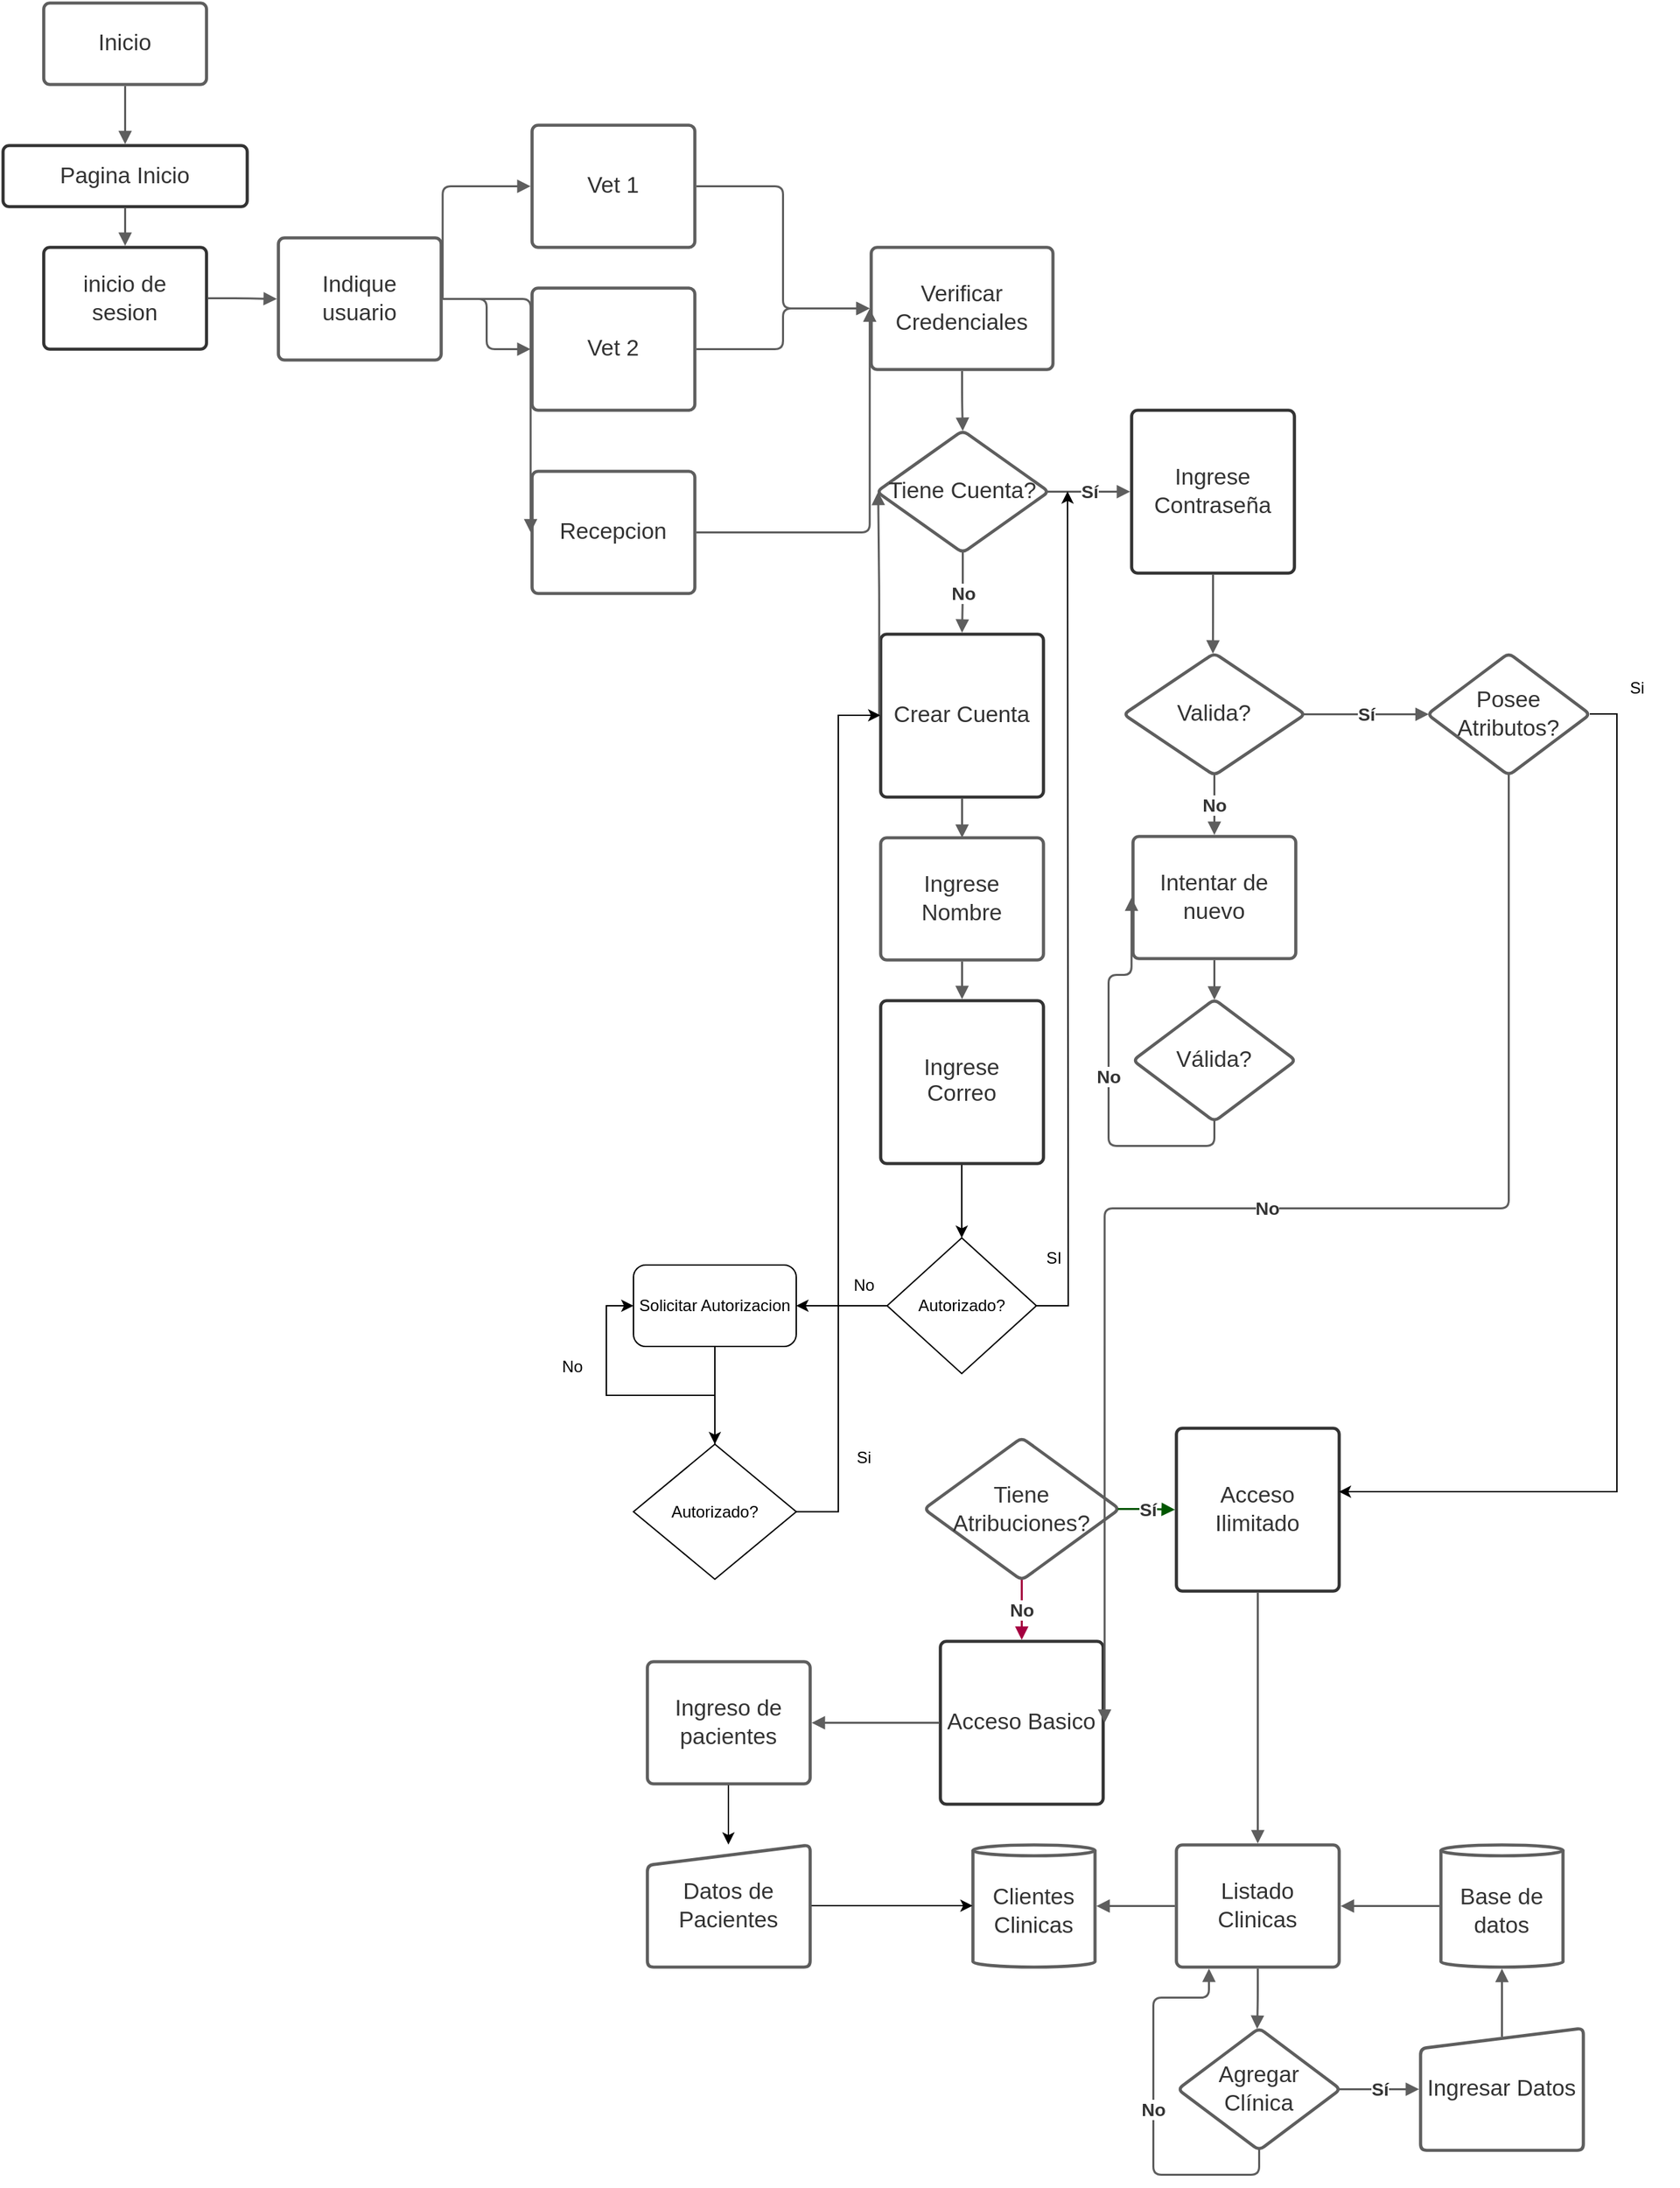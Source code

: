 <mxfile version="21.5.2" type="github">
  <diagram id="C5RBs43oDa-KdzZeNtuy" name="Page-1">
    <mxGraphModel dx="954" dy="2205" grid="1" gridSize="10" guides="1" tooltips="1" connect="1" arrows="1" fold="1" page="1" pageScale="1" pageWidth="1169" pageHeight="1654" background="none" math="0" shadow="0">
      <root>
        <mxCell id="WIyWlLk6GJQsqaUBKTNV-0" />
        <mxCell id="WIyWlLk6GJQsqaUBKTNV-1" parent="WIyWlLk6GJQsqaUBKTNV-0" />
        <mxCell id="py4-glFeh2ibCfwgSi2s-0" value="Inicio" style="html=1;overflow=block;blockSpacing=1;whiteSpace=wrap;fontSize=16.7;fontColor=#333333;align=center;spacing=3.8;strokeColor=#5e5e5e;strokeOpacity=100;rounded=1;absoluteArcSize=1;arcSize=9;strokeWidth=2.3;lucidId=6lV_jRiNdOOd;" vertex="1" parent="WIyWlLk6GJQsqaUBKTNV-1">
          <mxGeometry x="495" y="-60" width="120" height="60" as="geometry" />
        </mxCell>
        <mxCell id="py4-glFeh2ibCfwgSi2s-1" value="" style="html=1;jettySize=18;whiteSpace=wrap;fontSize=13;strokeColor=#5E5E5E;strokeWidth=1.5;rounded=1;arcSize=12;edgeStyle=orthogonalEdgeStyle;startArrow=none;endArrow=block;endFill=1;exitX=0.5;exitY=1.019;exitPerimeter=0;lucidId=qmV_Awvhml8.;" edge="1" parent="WIyWlLk6GJQsqaUBKTNV-1" source="py4-glFeh2ibCfwgSi2s-0">
          <mxGeometry width="100" height="100" relative="1" as="geometry">
            <Array as="points" />
            <mxPoint x="555" y="44" as="targetPoint" />
          </mxGeometry>
        </mxCell>
        <mxCell id="py4-glFeh2ibCfwgSi2s-2" value="Pagina Inicio" style="html=1;overflow=block;blockSpacing=1;whiteSpace=wrap;fontSize=16.7;fontColor=#333333;align=center;spacing=3.8;strokeColor=#333333;strokeOpacity=100;fillOpacity=0;rounded=1;absoluteArcSize=1;arcSize=9;fillColor=#ffffff;strokeWidth=2.3;lucidId=ymV_Ch-mpjN8;" vertex="1" parent="WIyWlLk6GJQsqaUBKTNV-1">
          <mxGeometry x="465" y="45" width="180" height="45" as="geometry" />
        </mxCell>
        <mxCell id="py4-glFeh2ibCfwgSi2s-3" value="" style="html=1;jettySize=18;whiteSpace=wrap;fontSize=13;strokeColor=#5E5E5E;strokeWidth=1.5;rounded=1;arcSize=12;edgeStyle=orthogonalEdgeStyle;startArrow=none;endArrow=block;endFill=1;exitX=0.5;exitY=1.025;exitPerimeter=0;entryX=0.5;entryY=-0.015;entryPerimeter=0;lucidId=BnV_QV_Ecwqq;" edge="1" parent="WIyWlLk6GJQsqaUBKTNV-1" source="py4-glFeh2ibCfwgSi2s-2" target="py4-glFeh2ibCfwgSi2s-4">
          <mxGeometry width="100" height="100" relative="1" as="geometry">
            <Array as="points" />
          </mxGeometry>
        </mxCell>
        <mxCell id="py4-glFeh2ibCfwgSi2s-4" value="inicio de sesion" style="html=1;overflow=block;blockSpacing=1;whiteSpace=wrap;fontSize=16.7;fontColor=#333333;align=center;spacing=3.8;strokeColor=#333333;strokeOpacity=100;fillOpacity=0;rounded=1;absoluteArcSize=1;arcSize=9;fillColor=#ffffff;strokeWidth=2.3;lucidId=GnV_wsVI9CKv;" vertex="1" parent="WIyWlLk6GJQsqaUBKTNV-1">
          <mxGeometry x="495" y="120" width="120" height="75" as="geometry" />
        </mxCell>
        <mxCell id="py4-glFeh2ibCfwgSi2s-5" value="Verificar Credenciales" style="html=1;overflow=block;blockSpacing=1;whiteSpace=wrap;fontSize=16.7;fontColor=#333333;align=center;spacing=9;strokeColor=#5e5e5e;strokeOpacity=100;rounded=1;absoluteArcSize=1;arcSize=9;strokeWidth=2.3;lucidId=1nV_D38gx65L;" vertex="1" parent="WIyWlLk6GJQsqaUBKTNV-1">
          <mxGeometry x="1105" y="120" width="134" height="90" as="geometry" />
        </mxCell>
        <mxCell id="py4-glFeh2ibCfwgSi2s-6" value="Valida?" style="html=1;overflow=block;blockSpacing=1;whiteSpace=wrap;rhombus;fontSize=16.7;fontColor=#333333;align=center;spacing=3.8;strokeColor=#5E5E5E;rounded=1;absoluteArcSize=1;arcSize=9;strokeWidth=2.3;lucidId=PoV_fIXQWpVl;" vertex="1" parent="WIyWlLk6GJQsqaUBKTNV-1">
          <mxGeometry x="1291" y="419" width="134" height="90" as="geometry" />
        </mxCell>
        <mxCell id="py4-glFeh2ibCfwgSi2s-7" value="Intentar de nuevo" style="html=1;overflow=block;blockSpacing=1;whiteSpace=wrap;fontSize=16.7;fontColor=#333333;align=center;spacing=9;strokeColor=#5e5e5e;strokeOpacity=100;rounded=1;absoluteArcSize=1;arcSize=9;strokeWidth=2.3;lucidId=lrV_QBkVOYwX;" vertex="1" parent="WIyWlLk6GJQsqaUBKTNV-1">
          <mxGeometry x="1298" y="554" width="120" height="90" as="geometry" />
        </mxCell>
        <mxCell id="py4-glFeh2ibCfwgSi2s-8" value="" style="html=1;jettySize=18;whiteSpace=wrap;fontSize=13;strokeColor=#5E5E5E;strokeWidth=1.5;rounded=1;arcSize=12;edgeStyle=orthogonalEdgeStyle;startArrow=none;endArrow=block;endFill=1;exitX=0.5;exitY=1.012;exitPerimeter=0;entryX=0.5;entryY=0.004;entryPerimeter=0;lucidId=7rV_qTb1G-G_;" edge="1" parent="WIyWlLk6GJQsqaUBKTNV-1" source="py4-glFeh2ibCfwgSi2s-7" target="py4-glFeh2ibCfwgSi2s-9">
          <mxGeometry width="100" height="100" relative="1" as="geometry">
            <Array as="points" />
          </mxGeometry>
        </mxCell>
        <mxCell id="py4-glFeh2ibCfwgSi2s-9" value="Válida?" style="html=1;overflow=block;blockSpacing=1;whiteSpace=wrap;rhombus;fontSize=16.7;fontColor=#333333;align=center;spacing=3.8;strokeColor=#5E5E5E;rounded=1;absoluteArcSize=1;arcSize=9;strokeWidth=2.3;lucidId=9rV_8nIzQmjW;" vertex="1" parent="WIyWlLk6GJQsqaUBKTNV-1">
          <mxGeometry x="1298" y="674" width="120" height="90" as="geometry" />
        </mxCell>
        <mxCell id="py4-glFeh2ibCfwgSi2s-10" value="" style="html=1;jettySize=18;whiteSpace=wrap;fontSize=13.3;fontColor=#333333;fontStyle=1;align=center;strokeColor=#5E5E5E;strokeWidth=1.5;rounded=1;arcSize=12;edgeStyle=orthogonalEdgeStyle;startArrow=none;endArrow=block;endFill=1;exitX=0.5;exitY=0.996;exitPerimeter=0;entryX=-0.009;entryY=0.5;entryPerimeter=0;lucidId=JsV_CmmmKMjs;" edge="1" parent="WIyWlLk6GJQsqaUBKTNV-1" source="py4-glFeh2ibCfwgSi2s-9" target="py4-glFeh2ibCfwgSi2s-7">
          <mxGeometry width="100" height="100" relative="1" as="geometry">
            <Array as="points" />
          </mxGeometry>
        </mxCell>
        <mxCell id="py4-glFeh2ibCfwgSi2s-11" value="No" style="text;html=1;resizable=0;labelBackgroundColor=default;align=center;verticalAlign=middle;fontStyle=1;fontColor=#333333;fontSize=13.3;" vertex="1" parent="py4-glFeh2ibCfwgSi2s-10">
          <mxGeometry relative="1" as="geometry" />
        </mxCell>
        <mxCell id="py4-glFeh2ibCfwgSi2s-12" value="Indique usuario" style="html=1;overflow=block;blockSpacing=1;whiteSpace=wrap;fontSize=16.7;fontColor=#333333;align=center;spacing=9;strokeColor=#5e5e5e;strokeOpacity=100;rounded=1;absoluteArcSize=1;arcSize=9;strokeWidth=2.3;lucidId=KtV_1nC~NSEl;" vertex="1" parent="WIyWlLk6GJQsqaUBKTNV-1">
          <mxGeometry x="668" y="113" width="120" height="90" as="geometry" />
        </mxCell>
        <mxCell id="py4-glFeh2ibCfwgSi2s-13" value="" style="html=1;jettySize=18;whiteSpace=wrap;fontSize=13;strokeColor=#5E5E5E;strokeWidth=1.5;rounded=1;arcSize=12;edgeStyle=orthogonalEdgeStyle;startArrow=none;endArrow=block;endFill=1;exitX=0.5;exitY=1.012;exitPerimeter=0;entryX=0.5;entryY=0.003;entryPerimeter=0;lucidId=8uV__YB_j76Q;" edge="1" parent="WIyWlLk6GJQsqaUBKTNV-1" source="py4-glFeh2ibCfwgSi2s-5" target="py4-glFeh2ibCfwgSi2s-14">
          <mxGeometry width="100" height="100" relative="1" as="geometry">
            <Array as="points" />
          </mxGeometry>
        </mxCell>
        <mxCell id="py4-glFeh2ibCfwgSi2s-14" value="Tiene Cuenta?" style="html=1;overflow=block;blockSpacing=1;whiteSpace=wrap;rhombus;fontSize=16.7;fontColor=#333333;align=center;spacing=3.8;strokeColor=#5E5E5E;rounded=1;absoluteArcSize=1;arcSize=9;strokeWidth=2.3;lucidId=_uV_788DccaZ;" vertex="1" parent="WIyWlLk6GJQsqaUBKTNV-1">
          <mxGeometry x="1109" y="255" width="127" height="90" as="geometry" />
        </mxCell>
        <mxCell id="py4-glFeh2ibCfwgSi2s-15" value="" style="html=1;jettySize=18;whiteSpace=wrap;fontSize=13.3;fontColor=#333333;fontStyle=1;align=center;strokeColor=#5E5E5E;strokeWidth=1.5;rounded=1;arcSize=12;edgeStyle=orthogonalEdgeStyle;startArrow=none;endArrow=block;endFill=1;exitX=0.991;exitY=0.5;exitPerimeter=0;entryX=-0.009;entryY=0.5;entryPerimeter=0;lucidId=vvV_T~xwJoX3;" edge="1" parent="WIyWlLk6GJQsqaUBKTNV-1" source="py4-glFeh2ibCfwgSi2s-14" target="py4-glFeh2ibCfwgSi2s-17">
          <mxGeometry width="100" height="100" relative="1" as="geometry">
            <Array as="points" />
          </mxGeometry>
        </mxCell>
        <mxCell id="py4-glFeh2ibCfwgSi2s-16" value="Sí" style="text;html=1;resizable=0;labelBackgroundColor=default;align=center;verticalAlign=middle;fontStyle=1;fontColor=#333333;fontSize=13.3;" vertex="1" parent="py4-glFeh2ibCfwgSi2s-15">
          <mxGeometry relative="1" as="geometry" />
        </mxCell>
        <mxCell id="py4-glFeh2ibCfwgSi2s-17" value="Ingrese Contraseña" style="html=1;overflow=block;blockSpacing=1;whiteSpace=wrap;fontSize=16.7;fontColor=#333333;align=center;spacing=3.8;strokeColor=#333333;strokeOpacity=100;fillOpacity=0;rounded=1;absoluteArcSize=1;arcSize=9;fillColor=#ffffff;strokeWidth=2.3;lucidId=xvV_v9miPpJ-;" vertex="1" parent="WIyWlLk6GJQsqaUBKTNV-1">
          <mxGeometry x="1297" y="240" width="120" height="120" as="geometry" />
        </mxCell>
        <mxCell id="py4-glFeh2ibCfwgSi2s-18" value="" style="html=1;jettySize=18;whiteSpace=wrap;fontSize=13;strokeColor=#5E5E5E;strokeWidth=1.5;rounded=1;arcSize=12;edgeStyle=orthogonalEdgeStyle;startArrow=none;endArrow=block;endFill=1;exitX=0.5;exitY=1.009;exitPerimeter=0;entryX=0.492;entryY=0.004;entryPerimeter=0;lucidId=0vV_cZZIrmt7;" edge="1" parent="WIyWlLk6GJQsqaUBKTNV-1" source="py4-glFeh2ibCfwgSi2s-17" target="py4-glFeh2ibCfwgSi2s-6">
          <mxGeometry width="100" height="100" relative="1" as="geometry">
            <Array as="points" />
          </mxGeometry>
        </mxCell>
        <mxCell id="py4-glFeh2ibCfwgSi2s-19" value="" style="html=1;jettySize=18;whiteSpace=wrap;fontSize=13.3;fontColor=#333333;fontStyle=1;align=center;strokeColor=#5E5E5E;strokeWidth=1.5;rounded=1;arcSize=12;edgeStyle=orthogonalEdgeStyle;startArrow=none;endArrow=block;endFill=1;exitX=0.5;exitY=0.997;exitPerimeter=0;entryX=0.5;entryY=-0.009;entryPerimeter=0;lucidId=twV_qoTQJWmN;" edge="1" parent="WIyWlLk6GJQsqaUBKTNV-1" source="py4-glFeh2ibCfwgSi2s-14" target="py4-glFeh2ibCfwgSi2s-21">
          <mxGeometry width="100" height="100" relative="1" as="geometry">
            <Array as="points" />
          </mxGeometry>
        </mxCell>
        <mxCell id="py4-glFeh2ibCfwgSi2s-20" value="No" style="text;html=1;resizable=0;labelBackgroundColor=default;align=center;verticalAlign=middle;fontStyle=1;fontColor=#333333;fontSize=13.3;" vertex="1" parent="py4-glFeh2ibCfwgSi2s-19">
          <mxGeometry relative="1" as="geometry" />
        </mxCell>
        <mxCell id="py4-glFeh2ibCfwgSi2s-21" value="Crear Cuenta" style="html=1;overflow=block;blockSpacing=1;whiteSpace=wrap;fontSize=16.7;fontColor=#333333;align=center;spacing=3.8;strokeColor=#333333;strokeOpacity=100;fillOpacity=0;rounded=1;absoluteArcSize=1;arcSize=9;fillColor=#ffffff;strokeWidth=2.3;lucidId=uwV_kCfQT2Pc;" vertex="1" parent="WIyWlLk6GJQsqaUBKTNV-1">
          <mxGeometry x="1112" y="405" width="120" height="120" as="geometry" />
        </mxCell>
        <mxCell id="py4-glFeh2ibCfwgSi2s-22" value="" style="html=1;jettySize=18;whiteSpace=wrap;fontSize=13;strokeColor=#5E5E5E;strokeWidth=1.5;rounded=1;arcSize=12;edgeStyle=orthogonalEdgeStyle;startArrow=none;endArrow=block;endFill=1;exitX=-0.009;exitY=0.5;exitPerimeter=0;entryX=0.009;entryY=0.5;entryPerimeter=0;lucidId=QwV_5H8QN4ZY;" edge="1" parent="WIyWlLk6GJQsqaUBKTNV-1" source="py4-glFeh2ibCfwgSi2s-21" target="py4-glFeh2ibCfwgSi2s-14">
          <mxGeometry width="100" height="100" relative="1" as="geometry">
            <Array as="points" />
          </mxGeometry>
        </mxCell>
        <mxCell id="py4-glFeh2ibCfwgSi2s-23" value="" style="html=1;jettySize=18;whiteSpace=wrap;fontSize=13;strokeColor=#5E5E5E;strokeWidth=1.5;rounded=1;arcSize=12;edgeStyle=orthogonalEdgeStyle;startArrow=none;endArrow=block;endFill=1;exitX=0.5;exitY=1.009;exitPerimeter=0;lucidId=UxV_K6ynuiH_;" edge="1" parent="WIyWlLk6GJQsqaUBKTNV-1" source="py4-glFeh2ibCfwgSi2s-21">
          <mxGeometry width="100" height="100" relative="1" as="geometry">
            <Array as="points" />
            <mxPoint x="1172" y="555" as="targetPoint" />
          </mxGeometry>
        </mxCell>
        <mxCell id="py4-glFeh2ibCfwgSi2s-24" value="Ingrese Nombre" style="html=1;overflow=block;blockSpacing=1;whiteSpace=wrap;fontSize=16.7;fontColor=#333333;align=center;spacing=9;strokeColor=#5e5e5e;strokeOpacity=100;rounded=1;absoluteArcSize=1;arcSize=9;strokeWidth=2.3;lucidId=6xV__ENYtw5K;" vertex="1" parent="WIyWlLk6GJQsqaUBKTNV-1">
          <mxGeometry x="1112" y="555" width="120" height="90" as="geometry" />
        </mxCell>
        <mxCell id="py4-glFeh2ibCfwgSi2s-25" value="Vet 1" style="html=1;overflow=block;blockSpacing=1;whiteSpace=wrap;fontSize=16.7;fontColor=#333333;align=center;spacing=9;strokeColor=#5e5e5e;strokeOpacity=100;rounded=1;absoluteArcSize=1;arcSize=9;strokeWidth=2.3;lucidId=TE8_JQUJnzji;" vertex="1" parent="WIyWlLk6GJQsqaUBKTNV-1">
          <mxGeometry x="855" y="30" width="120" height="90" as="geometry" />
        </mxCell>
        <mxCell id="py4-glFeh2ibCfwgSi2s-26" value="Vet 2" style="html=1;overflow=block;blockSpacing=1;whiteSpace=wrap;fontSize=16.7;fontColor=#333333;align=center;spacing=9;strokeColor=#5e5e5e;strokeOpacity=100;rounded=1;absoluteArcSize=1;arcSize=9;strokeWidth=2.3;lucidId=6E8_PS.5.Md6;" vertex="1" parent="WIyWlLk6GJQsqaUBKTNV-1">
          <mxGeometry x="855" y="150" width="120" height="90" as="geometry" />
        </mxCell>
        <mxCell id="py4-glFeh2ibCfwgSi2s-27" value="Recepcion" style="html=1;overflow=block;blockSpacing=1;whiteSpace=wrap;fontSize=16.7;fontColor=#333333;align=center;spacing=9;strokeColor=#5e5e5e;strokeOpacity=100;rounded=1;absoluteArcSize=1;arcSize=9;strokeWidth=2.3;lucidId=gF8_w_ER~_n0;" vertex="1" parent="WIyWlLk6GJQsqaUBKTNV-1">
          <mxGeometry x="855" y="285" width="120" height="90" as="geometry" />
        </mxCell>
        <mxCell id="py4-glFeh2ibCfwgSi2s-28" value="" style="html=1;jettySize=18;whiteSpace=wrap;fontSize=13;strokeColor=#5E5E5E;strokeWidth=1.5;rounded=1;arcSize=12;edgeStyle=orthogonalEdgeStyle;startArrow=none;endArrow=block;endFill=1;exitX=1.009;exitY=0.5;exitPerimeter=0;entryX=-0.009;entryY=0.5;entryPerimeter=0;lucidId=tF8_lsSb99WV;" edge="1" parent="WIyWlLk6GJQsqaUBKTNV-1" source="py4-glFeh2ibCfwgSi2s-12" target="py4-glFeh2ibCfwgSi2s-25">
          <mxGeometry width="100" height="100" relative="1" as="geometry">
            <Array as="points">
              <mxPoint x="789" y="75" />
            </Array>
          </mxGeometry>
        </mxCell>
        <mxCell id="py4-glFeh2ibCfwgSi2s-29" value="" style="html=1;jettySize=18;whiteSpace=wrap;fontSize=13;strokeColor=#5E5E5E;strokeWidth=1.5;rounded=1;arcSize=12;edgeStyle=orthogonalEdgeStyle;startArrow=none;endArrow=block;endFill=1;exitX=1.009;exitY=0.5;exitPerimeter=0;entryX=-0.009;entryY=0.5;entryPerimeter=0;lucidId=QG8_v2pN72Wz;" edge="1" parent="WIyWlLk6GJQsqaUBKTNV-1" source="py4-glFeh2ibCfwgSi2s-12" target="py4-glFeh2ibCfwgSi2s-26">
          <mxGeometry width="100" height="100" relative="1" as="geometry">
            <Array as="points" />
          </mxGeometry>
        </mxCell>
        <mxCell id="py4-glFeh2ibCfwgSi2s-30" value="" style="html=1;jettySize=18;whiteSpace=wrap;fontSize=13;strokeColor=#5E5E5E;strokeWidth=1.5;rounded=1;arcSize=12;edgeStyle=orthogonalEdgeStyle;startArrow=none;endArrow=block;endFill=1;exitX=1.009;exitY=0.5;exitPerimeter=0;entryX=-0.009;entryY=0.5;entryPerimeter=0;lucidId=YG8_4RrZCzS5;" edge="1" parent="WIyWlLk6GJQsqaUBKTNV-1" source="py4-glFeh2ibCfwgSi2s-12" target="py4-glFeh2ibCfwgSi2s-27">
          <mxGeometry width="100" height="100" relative="1" as="geometry">
            <Array as="points" />
          </mxGeometry>
        </mxCell>
        <mxCell id="py4-glFeh2ibCfwgSi2s-31" value="" style="html=1;jettySize=18;whiteSpace=wrap;fontSize=13;strokeColor=#5E5E5E;strokeWidth=1.5;rounded=1;arcSize=12;edgeStyle=orthogonalEdgeStyle;startArrow=none;endArrow=block;endFill=1;exitX=1.009;exitY=0.5;exitPerimeter=0;entryX=-0.008;entryY=0.5;entryPerimeter=0;lucidId=~G8_ecM6V7Dc;" edge="1" parent="WIyWlLk6GJQsqaUBKTNV-1" source="py4-glFeh2ibCfwgSi2s-25" target="py4-glFeh2ibCfwgSi2s-5">
          <mxGeometry width="100" height="100" relative="1" as="geometry">
            <Array as="points" />
          </mxGeometry>
        </mxCell>
        <mxCell id="py4-glFeh2ibCfwgSi2s-32" value="" style="html=1;jettySize=18;whiteSpace=wrap;fontSize=13;strokeColor=#5E5E5E;strokeWidth=1.5;rounded=1;arcSize=12;edgeStyle=orthogonalEdgeStyle;startArrow=none;endArrow=block;endFill=1;exitX=1.009;exitY=0.5;exitPerimeter=0;entryX=-0.008;entryY=0.5;entryPerimeter=0;lucidId=hH8_pbGEubtg;" edge="1" parent="WIyWlLk6GJQsqaUBKTNV-1" source="py4-glFeh2ibCfwgSi2s-26" target="py4-glFeh2ibCfwgSi2s-5">
          <mxGeometry width="100" height="100" relative="1" as="geometry">
            <Array as="points" />
          </mxGeometry>
        </mxCell>
        <mxCell id="py4-glFeh2ibCfwgSi2s-33" value="" style="html=1;jettySize=18;whiteSpace=wrap;fontSize=13;strokeColor=#5E5E5E;strokeWidth=1.5;rounded=1;arcSize=12;edgeStyle=orthogonalEdgeStyle;startArrow=none;endArrow=block;endFill=1;exitX=1.009;exitY=0.5;exitPerimeter=0;entryX=-0.008;entryY=0.5;entryPerimeter=0;lucidId=oH8_gKGjg.4c;" edge="1" parent="WIyWlLk6GJQsqaUBKTNV-1" source="py4-glFeh2ibCfwgSi2s-27" target="py4-glFeh2ibCfwgSi2s-5">
          <mxGeometry width="100" height="100" relative="1" as="geometry">
            <Array as="points" />
          </mxGeometry>
        </mxCell>
        <mxCell id="py4-glFeh2ibCfwgSi2s-34" value="" style="html=1;jettySize=18;whiteSpace=wrap;fontSize=13;strokeColor=#5E5E5E;strokeWidth=1.5;rounded=1;arcSize=12;edgeStyle=orthogonalEdgeStyle;startArrow=none;endArrow=block;endFill=1;exitX=1.009;exitY=0.5;exitPerimeter=0;entryX=-0.009;entryY=0.5;entryPerimeter=0;lucidId=TH8_._hqP2bO;" edge="1" parent="WIyWlLk6GJQsqaUBKTNV-1" source="py4-glFeh2ibCfwgSi2s-4" target="py4-glFeh2ibCfwgSi2s-12">
          <mxGeometry width="100" height="100" relative="1" as="geometry">
            <Array as="points" />
          </mxGeometry>
        </mxCell>
        <mxCell id="py4-glFeh2ibCfwgSi2s-35" value="" style="html=1;jettySize=18;whiteSpace=wrap;fontSize=13;strokeColor=#5E5E5E;strokeWidth=1.5;rounded=1;arcSize=12;edgeStyle=orthogonalEdgeStyle;startArrow=none;endArrow=block;endFill=1;exitX=0.5;exitY=1.012;exitPerimeter=0;entryX=0.5;entryY=-0.009;entryPerimeter=0;lucidId=Wag~Y~_s3K29;" edge="1" parent="WIyWlLk6GJQsqaUBKTNV-1" source="py4-glFeh2ibCfwgSi2s-24" target="py4-glFeh2ibCfwgSi2s-36">
          <mxGeometry width="100" height="100" relative="1" as="geometry">
            <Array as="points" />
          </mxGeometry>
        </mxCell>
        <mxCell id="py4-glFeh2ibCfwgSi2s-76" style="edgeStyle=orthogonalEdgeStyle;rounded=0;orthogonalLoop=1;jettySize=auto;html=1;exitX=0.5;exitY=1;exitDx=0;exitDy=0;entryX=0.5;entryY=0;entryDx=0;entryDy=0;" edge="1" parent="WIyWlLk6GJQsqaUBKTNV-1" source="py4-glFeh2ibCfwgSi2s-36" target="py4-glFeh2ibCfwgSi2s-75">
          <mxGeometry relative="1" as="geometry" />
        </mxCell>
        <mxCell id="py4-glFeh2ibCfwgSi2s-36" value="&lt;div style=&quot;display: flex; justify-content: center; text-align: center; align-items: baseline; font-size: 0; line-height: 1.25;margin-top: -2px;&quot;&gt;&lt;span&gt;&lt;span style=&quot;font-size:16.7px;color:#333333;&quot;&gt;Ingrese &#xa;&lt;/span&gt;&lt;/span&gt;&lt;/div&gt;&lt;div style=&quot;display: flex; justify-content: center; text-align: center; align-items: baseline; font-size: 0; line-height: 1.25;margin-top: -2px;&quot;&gt;&lt;span&gt;&lt;span style=&quot;font-size:16.7px;color:#333333;&quot;&gt;Correo&lt;/span&gt;&lt;/span&gt;&lt;/div&gt;" style="html=1;overflow=block;blockSpacing=1;whiteSpace=wrap;fontSize=13;spacing=3.8;strokeColor=#333333;strokeOpacity=100;fillOpacity=0;rounded=1;absoluteArcSize=1;arcSize=9;fillColor=#ffffff;strokeWidth=2.3;lucidId=Xag~Ae.uutdC;" vertex="1" parent="WIyWlLk6GJQsqaUBKTNV-1">
          <mxGeometry x="1112" y="675" width="120" height="120" as="geometry" />
        </mxCell>
        <mxCell id="py4-glFeh2ibCfwgSi2s-37" value="Tiene Atribuciones?" style="html=1;overflow=block;blockSpacing=1;whiteSpace=wrap;rhombus;fontSize=16.7;fontColor=#333333;align=center;spacing=3.8;strokeColor=#5e5e5e;strokeOpacity=100;rounded=1;absoluteArcSize=1;arcSize=9;strokeWidth=2.3;lucidId=4bg~qIHvXVig;" vertex="1" parent="WIyWlLk6GJQsqaUBKTNV-1">
          <mxGeometry x="1144" y="997" width="144" height="105" as="geometry" />
        </mxCell>
        <mxCell id="py4-glFeh2ibCfwgSi2s-39" value="" style="html=1;jettySize=18;whiteSpace=wrap;fontSize=13.3;fontColor=#333333;fontStyle=1;align=center;strokeColor=#005700;strokeWidth=1.5;rounded=1;arcSize=12;edgeStyle=orthogonalEdgeStyle;startArrow=none;endArrow=block;endFill=1;exitX=0.992;exitY=0.5;exitPerimeter=0;entryX=-0.009;entryY=0.5;entryPerimeter=0;lucidId=Tcg~VygyTIFK;fillColor=#008a00;" edge="1" parent="WIyWlLk6GJQsqaUBKTNV-1" source="py4-glFeh2ibCfwgSi2s-37" target="py4-glFeh2ibCfwgSi2s-41">
          <mxGeometry width="100" height="100" relative="1" as="geometry">
            <Array as="points" />
          </mxGeometry>
        </mxCell>
        <mxCell id="py4-glFeh2ibCfwgSi2s-40" value="Sí" style="text;html=1;resizable=0;labelBackgroundColor=default;align=center;verticalAlign=middle;fontStyle=1;fontColor=#333333;fontSize=13.3;" vertex="1" parent="py4-glFeh2ibCfwgSi2s-39">
          <mxGeometry relative="1" as="geometry" />
        </mxCell>
        <mxCell id="py4-glFeh2ibCfwgSi2s-41" value="Acceso Ilimitado" style="html=1;overflow=block;blockSpacing=1;whiteSpace=wrap;fontSize=16.7;fontColor=#333333;align=center;spacing=3.8;strokeColor=#333333;strokeOpacity=100;fillOpacity=0;rounded=1;absoluteArcSize=1;arcSize=9;fillColor=#ffffff;strokeWidth=2.3;lucidId=Wcg~fUxF38FF;" vertex="1" parent="WIyWlLk6GJQsqaUBKTNV-1">
          <mxGeometry x="1330" y="990" width="120" height="120" as="geometry" />
        </mxCell>
        <mxCell id="py4-glFeh2ibCfwgSi2s-42" value="" style="html=1;jettySize=18;whiteSpace=wrap;fontSize=13.3;fontColor=#333333;fontStyle=1;align=center;strokeColor=#A50040;strokeWidth=1.5;rounded=1;arcSize=12;edgeStyle=orthogonalEdgeStyle;startArrow=none;endArrow=block;endFill=1;exitX=0.5;exitY=0.997;exitPerimeter=0;entryX=0.5;entryY=-0.009;entryPerimeter=0;lucidId=7cg~rqk6v5o7;fillColor=#d80073;" edge="1" parent="WIyWlLk6GJQsqaUBKTNV-1" source="py4-glFeh2ibCfwgSi2s-37" target="py4-glFeh2ibCfwgSi2s-44">
          <mxGeometry width="100" height="100" relative="1" as="geometry">
            <Array as="points" />
          </mxGeometry>
        </mxCell>
        <mxCell id="py4-glFeh2ibCfwgSi2s-43" value="No" style="text;html=1;resizable=0;labelBackgroundColor=default;align=center;verticalAlign=middle;fontStyle=1;fontColor=#333333;fontSize=13.3;" vertex="1" parent="py4-glFeh2ibCfwgSi2s-42">
          <mxGeometry relative="1" as="geometry" />
        </mxCell>
        <mxCell id="py4-glFeh2ibCfwgSi2s-44" value="Acceso Basico" style="html=1;overflow=block;blockSpacing=1;whiteSpace=wrap;fontSize=16.7;fontColor=#333333;align=center;spacing=3.8;strokeColor=#333333;strokeOpacity=100;fillOpacity=0;rounded=1;absoluteArcSize=1;arcSize=9;fillColor=#ffffff;strokeWidth=2.3;lucidId=-cg~yoFNJy~t;" vertex="1" parent="WIyWlLk6GJQsqaUBKTNV-1">
          <mxGeometry x="1156" y="1147" width="120" height="120" as="geometry" />
        </mxCell>
        <mxCell id="py4-glFeh2ibCfwgSi2s-94" style="edgeStyle=orthogonalEdgeStyle;rounded=0;orthogonalLoop=1;jettySize=auto;html=1;exitX=1;exitY=0.5;exitDx=0;exitDy=0;entryX=1;entryY=0.392;entryDx=0;entryDy=0;entryPerimeter=0;" edge="1" parent="WIyWlLk6GJQsqaUBKTNV-1" source="py4-glFeh2ibCfwgSi2s-45" target="py4-glFeh2ibCfwgSi2s-41">
          <mxGeometry relative="1" as="geometry">
            <mxPoint x="1740" y="1040" as="targetPoint" />
          </mxGeometry>
        </mxCell>
        <mxCell id="py4-glFeh2ibCfwgSi2s-45" value="Posee Atributos?" style="html=1;overflow=block;blockSpacing=1;whiteSpace=wrap;rhombus;fontSize=16.7;fontColor=#333333;align=center;spacing=3.8;strokeColor=#5e5e5e;strokeOpacity=100;rounded=1;absoluteArcSize=1;arcSize=9;strokeWidth=2.3;lucidId=nfg~SPuSGxTI;" vertex="1" parent="WIyWlLk6GJQsqaUBKTNV-1">
          <mxGeometry x="1515" y="419" width="120" height="90" as="geometry" />
        </mxCell>
        <mxCell id="py4-glFeh2ibCfwgSi2s-46" value="" style="html=1;jettySize=18;whiteSpace=wrap;fontSize=13.3;fontColor=#333333;fontStyle=1;align=center;strokeColor=#5E5E5E;strokeWidth=1.5;rounded=1;arcSize=12;edgeStyle=orthogonalEdgeStyle;startArrow=none;endArrow=block;endFill=1;exitX=0.991;exitY=0.5;exitPerimeter=0;entryX=0.009;entryY=0.5;entryPerimeter=0;lucidId=Sfg~5OQUNEOk;" edge="1" parent="WIyWlLk6GJQsqaUBKTNV-1" source="py4-glFeh2ibCfwgSi2s-6" target="py4-glFeh2ibCfwgSi2s-45">
          <mxGeometry width="100" height="100" relative="1" as="geometry">
            <Array as="points" />
          </mxGeometry>
        </mxCell>
        <mxCell id="py4-glFeh2ibCfwgSi2s-47" value="Sí" style="text;html=1;resizable=0;labelBackgroundColor=default;align=center;verticalAlign=middle;fontStyle=1;fontColor=#333333;fontSize=13.3;" vertex="1" parent="py4-glFeh2ibCfwgSi2s-46">
          <mxGeometry relative="1" as="geometry" />
        </mxCell>
        <mxCell id="py4-glFeh2ibCfwgSi2s-48" value="" style="html=1;jettySize=18;whiteSpace=wrap;fontSize=13.3;fontColor=#333333;fontStyle=1;align=center;strokeColor=#5E5E5E;strokeWidth=1.5;rounded=1;arcSize=12;edgeStyle=orthogonalEdgeStyle;startArrow=none;endArrow=block;endFill=1;exitX=0.5;exitY=0.997;exitPerimeter=0;entryX=0.5;entryY=-0.012;entryPerimeter=0;lucidId=Ufg~B.7omUra;" edge="1" parent="WIyWlLk6GJQsqaUBKTNV-1" source="py4-glFeh2ibCfwgSi2s-6" target="py4-glFeh2ibCfwgSi2s-7">
          <mxGeometry width="100" height="100" relative="1" as="geometry">
            <Array as="points" />
          </mxGeometry>
        </mxCell>
        <mxCell id="py4-glFeh2ibCfwgSi2s-49" value="No" style="text;html=1;resizable=0;labelBackgroundColor=default;align=center;verticalAlign=middle;fontStyle=1;fontColor=#333333;fontSize=13.3;" vertex="1" parent="py4-glFeh2ibCfwgSi2s-48">
          <mxGeometry relative="1" as="geometry" />
        </mxCell>
        <mxCell id="py4-glFeh2ibCfwgSi2s-52" value="" style="html=1;jettySize=18;whiteSpace=wrap;fontSize=13.3;fontColor=#333333;fontStyle=1;align=center;strokeColor=#5E5E5E;strokeWidth=1.5;rounded=1;arcSize=12;edgeStyle=orthogonalEdgeStyle;startArrow=none;endArrow=block;endFill=1;exitX=0.5;exitY=0.996;exitPerimeter=0;entryX=1.009;entryY=0.5;entryPerimeter=0;lucidId=ugg~bSQh.oEW;" edge="1" parent="WIyWlLk6GJQsqaUBKTNV-1" source="py4-glFeh2ibCfwgSi2s-45" target="py4-glFeh2ibCfwgSi2s-44">
          <mxGeometry width="100" height="100" relative="1" as="geometry">
            <Array as="points" />
          </mxGeometry>
        </mxCell>
        <mxCell id="py4-glFeh2ibCfwgSi2s-53" value="No" style="text;html=1;resizable=0;labelBackgroundColor=default;align=center;verticalAlign=middle;fontStyle=1;fontColor=#333333;fontSize=13.3;" vertex="1" parent="py4-glFeh2ibCfwgSi2s-52">
          <mxGeometry relative="1" as="geometry" />
        </mxCell>
        <mxCell id="py4-glFeh2ibCfwgSi2s-71" style="edgeStyle=orthogonalEdgeStyle;rounded=0;orthogonalLoop=1;jettySize=auto;html=1;exitX=0.5;exitY=1;exitDx=0;exitDy=0;entryX=0.5;entryY=0;entryDx=0;entryDy=0;" edge="1" parent="WIyWlLk6GJQsqaUBKTNV-1" source="py4-glFeh2ibCfwgSi2s-54" target="py4-glFeh2ibCfwgSi2s-70">
          <mxGeometry relative="1" as="geometry" />
        </mxCell>
        <mxCell id="py4-glFeh2ibCfwgSi2s-54" value="Ingreso de pacientes" style="html=1;overflow=block;blockSpacing=1;whiteSpace=wrap;fontSize=16.7;fontColor=#333333;align=center;spacing=9;strokeColor=#5e5e5e;strokeOpacity=100;rounded=1;absoluteArcSize=1;arcSize=9;strokeWidth=2.3;lucidId=k7g~KJd08HX2;" vertex="1" parent="WIyWlLk6GJQsqaUBKTNV-1">
          <mxGeometry x="940" y="1162" width="120" height="90" as="geometry" />
        </mxCell>
        <mxCell id="py4-glFeh2ibCfwgSi2s-55" value="" style="html=1;jettySize=18;whiteSpace=wrap;fontSize=13;strokeColor=#5E5E5E;strokeWidth=1.5;rounded=1;arcSize=12;edgeStyle=orthogonalEdgeStyle;startArrow=none;endArrow=block;endFill=1;exitX=-0.009;exitY=0.5;exitPerimeter=0;entryX=1.009;entryY=0.5;entryPerimeter=0;lucidId=E7g~p-~XdAIc;" edge="1" parent="WIyWlLk6GJQsqaUBKTNV-1" source="py4-glFeh2ibCfwgSi2s-44" target="py4-glFeh2ibCfwgSi2s-54">
          <mxGeometry width="100" height="100" relative="1" as="geometry">
            <Array as="points" />
          </mxGeometry>
        </mxCell>
        <mxCell id="py4-glFeh2ibCfwgSi2s-56" value="Listado Clinicas" style="html=1;overflow=block;blockSpacing=1;whiteSpace=wrap;fontSize=16.7;fontColor=#333333;align=center;spacing=9;strokeColor=#5e5e5e;strokeOpacity=100;rounded=1;absoluteArcSize=1;arcSize=9;strokeWidth=2.3;lucidId=Z7g~fSgXq1W0;" vertex="1" parent="WIyWlLk6GJQsqaUBKTNV-1">
          <mxGeometry x="1330" y="1297" width="120" height="90" as="geometry" />
        </mxCell>
        <mxCell id="py4-glFeh2ibCfwgSi2s-57" value="" style="html=1;jettySize=18;whiteSpace=wrap;fontSize=13;strokeColor=#5E5E5E;strokeWidth=1.5;rounded=1;arcSize=12;edgeStyle=orthogonalEdgeStyle;startArrow=none;endArrow=block;endFill=1;exitX=0.5;exitY=1.009;exitPerimeter=0;entryX=0.5;entryY=-0.012;entryPerimeter=0;lucidId=f_g~F7UTNNTy;" edge="1" parent="WIyWlLk6GJQsqaUBKTNV-1" source="py4-glFeh2ibCfwgSi2s-41" target="py4-glFeh2ibCfwgSi2s-56">
          <mxGeometry width="100" height="100" relative="1" as="geometry">
            <Array as="points" />
          </mxGeometry>
        </mxCell>
        <mxCell id="py4-glFeh2ibCfwgSi2s-58" value="Agregar Clínica" style="html=1;overflow=block;blockSpacing=1;whiteSpace=wrap;rhombus;fontSize=16.7;fontColor=#333333;align=center;spacing=3.8;strokeColor=#5e5e5e;strokeOpacity=100;rounded=1;absoluteArcSize=1;arcSize=9;strokeWidth=2.3;lucidId=fah~KPaeuUrh;" vertex="1" parent="WIyWlLk6GJQsqaUBKTNV-1">
          <mxGeometry x="1331" y="1432" width="120" height="90" as="geometry" />
        </mxCell>
        <mxCell id="py4-glFeh2ibCfwgSi2s-59" value="" style="html=1;jettySize=18;whiteSpace=wrap;fontSize=13;strokeColor=#5E5E5E;strokeWidth=1.5;rounded=1;arcSize=12;edgeStyle=orthogonalEdgeStyle;startArrow=none;endArrow=block;endFill=1;exitX=0.5;exitY=1.012;exitPerimeter=0;entryX=0.488;entryY=0.006;entryPerimeter=0;lucidId=och~MCCBwmzh;" edge="1" parent="WIyWlLk6GJQsqaUBKTNV-1" source="py4-glFeh2ibCfwgSi2s-56" target="py4-glFeh2ibCfwgSi2s-58">
          <mxGeometry width="100" height="100" relative="1" as="geometry">
            <Array as="points" />
          </mxGeometry>
        </mxCell>
        <mxCell id="py4-glFeh2ibCfwgSi2s-60" value="" style="html=1;jettySize=18;whiteSpace=wrap;fontSize=13.3;fontColor=#333333;fontStyle=1;align=center;strokeColor=#5E5E5E;strokeWidth=1.5;rounded=1;arcSize=12;edgeStyle=orthogonalEdgeStyle;startArrow=none;endArrow=block;endFill=1;exitX=0.991;exitY=0.5;exitPerimeter=0;entryX=-0.009;entryY=0.5;entryPerimeter=0;lucidId=Pch~BzjFLYc_;" edge="1" parent="WIyWlLk6GJQsqaUBKTNV-1" source="py4-glFeh2ibCfwgSi2s-58" target="py4-glFeh2ibCfwgSi2s-64">
          <mxGeometry width="100" height="100" relative="1" as="geometry">
            <Array as="points" />
          </mxGeometry>
        </mxCell>
        <mxCell id="py4-glFeh2ibCfwgSi2s-61" value="Sí" style="text;html=1;resizable=0;labelBackgroundColor=default;align=center;verticalAlign=middle;fontStyle=1;fontColor=#333333;fontSize=13.3;" vertex="1" parent="py4-glFeh2ibCfwgSi2s-60">
          <mxGeometry relative="1" as="geometry" />
        </mxCell>
        <mxCell id="py4-glFeh2ibCfwgSi2s-62" value="Base de datos" style="html=1;overflow=block;blockSpacing=1;whiteSpace=wrap;shape=cylinder3;size=4;anchorPointDirection=0;boundedLbl=1;fontSize=16.7;fontColor=#333333;align=center;spacing=3.8;strokeColor=#5e5e5e;strokeOpacity=100;rounded=1;absoluteArcSize=1;arcSize=9;strokeWidth=2.3;lucidId=Zdh~PG8KVk3B;" vertex="1" parent="WIyWlLk6GJQsqaUBKTNV-1">
          <mxGeometry x="1525" y="1297" width="90" height="90" as="geometry" />
        </mxCell>
        <mxCell id="py4-glFeh2ibCfwgSi2s-63" value="" style="html=1;jettySize=18;whiteSpace=wrap;fontSize=13;strokeColor=#5E5E5E;strokeWidth=1.5;rounded=1;arcSize=12;edgeStyle=orthogonalEdgeStyle;startArrow=none;endArrow=block;endFill=1;exitX=-0.012;exitY=0.5;exitPerimeter=0;entryX=1.009;entryY=0.5;entryPerimeter=0;lucidId=jeh~zuYJ45Gy;" edge="1" parent="WIyWlLk6GJQsqaUBKTNV-1" source="py4-glFeh2ibCfwgSi2s-62" target="py4-glFeh2ibCfwgSi2s-56">
          <mxGeometry width="100" height="100" relative="1" as="geometry">
            <Array as="points" />
          </mxGeometry>
        </mxCell>
        <mxCell id="py4-glFeh2ibCfwgSi2s-64" value="Ingresar Datos" style="html=1;overflow=block;blockSpacing=1;whiteSpace=wrap;shape=manualInput;size=15;fontSize=16.7;fontColor=#333333;align=center;spacing=3.8;strokeColor=#5e5e5e;strokeOpacity=100;rounded=1;absoluteArcSize=1;arcSize=9;strokeWidth=2.3;lucidId=Neh~7mN96rgw;" vertex="1" parent="WIyWlLk6GJQsqaUBKTNV-1">
          <mxGeometry x="1510" y="1432" width="120" height="90" as="geometry" />
        </mxCell>
        <mxCell id="py4-glFeh2ibCfwgSi2s-65" value="" style="html=1;jettySize=18;whiteSpace=wrap;fontSize=13;strokeColor=#5E5E5E;strokeWidth=1.5;rounded=1;arcSize=12;edgeStyle=orthogonalEdgeStyle;startArrow=none;endArrow=block;endFill=1;exitX=0.5;exitY=0.07;exitPerimeter=0;entryX=0.5;entryY=1.013;entryPerimeter=0;lucidId=.eh~1m-kX7_.;" edge="1" parent="WIyWlLk6GJQsqaUBKTNV-1" source="py4-glFeh2ibCfwgSi2s-64" target="py4-glFeh2ibCfwgSi2s-62">
          <mxGeometry width="100" height="100" relative="1" as="geometry">
            <Array as="points" />
          </mxGeometry>
        </mxCell>
        <mxCell id="py4-glFeh2ibCfwgSi2s-66" value="" style="html=1;jettySize=18;whiteSpace=wrap;fontSize=13.3;fontColor=#333333;fontStyle=1;align=center;strokeColor=#5E5E5E;strokeWidth=1.5;rounded=1;arcSize=12;edgeStyle=orthogonalEdgeStyle;startArrow=none;endArrow=block;endFill=1;exitX=0.5;exitY=0.996;exitPerimeter=0;entryX=0.2;entryY=1.012;entryPerimeter=0;lucidId=mfh~qZfh0OGd;" edge="1" parent="WIyWlLk6GJQsqaUBKTNV-1" source="py4-glFeh2ibCfwgSi2s-58" target="py4-glFeh2ibCfwgSi2s-56">
          <mxGeometry width="100" height="100" relative="1" as="geometry">
            <Array as="points" />
          </mxGeometry>
        </mxCell>
        <mxCell id="py4-glFeh2ibCfwgSi2s-67" value="No" style="text;html=1;resizable=0;labelBackgroundColor=default;align=center;verticalAlign=middle;fontStyle=1;fontColor=#333333;fontSize=13.3;" vertex="1" parent="py4-glFeh2ibCfwgSi2s-66">
          <mxGeometry relative="1" as="geometry" />
        </mxCell>
        <mxCell id="py4-glFeh2ibCfwgSi2s-68" value="" style="html=1;jettySize=18;whiteSpace=wrap;fontSize=13;strokeColor=#5E5E5E;strokeWidth=1.5;rounded=1;arcSize=12;edgeStyle=orthogonalEdgeStyle;startArrow=none;endArrow=block;endFill=1;exitX=-0.009;exitY=0.5;exitPerimeter=0;lucidId=PBh~WUcamDJf;" edge="1" parent="WIyWlLk6GJQsqaUBKTNV-1" source="py4-glFeh2ibCfwgSi2s-56">
          <mxGeometry width="100" height="100" relative="1" as="geometry">
            <Array as="points" />
            <mxPoint x="1271" y="1342" as="targetPoint" />
          </mxGeometry>
        </mxCell>
        <mxCell id="py4-glFeh2ibCfwgSi2s-69" value="Clientes Clinicas" style="html=1;overflow=block;blockSpacing=1;whiteSpace=wrap;shape=cylinder3;size=4;anchorPointDirection=0;boundedLbl=1;fontSize=16.7;fontColor=#333333;align=center;spacing=3.8;strokeColor=#5e5e5e;strokeOpacity=100;rounded=1;absoluteArcSize=1;arcSize=9;strokeWidth=2.3;lucidId=_Bh~envPogOS;" vertex="1" parent="WIyWlLk6GJQsqaUBKTNV-1">
          <mxGeometry x="1180" y="1297" width="90" height="90" as="geometry" />
        </mxCell>
        <mxCell id="py4-glFeh2ibCfwgSi2s-74" style="edgeStyle=orthogonalEdgeStyle;rounded=0;orthogonalLoop=1;jettySize=auto;html=1;exitX=1;exitY=0.5;exitDx=0;exitDy=0;entryX=0;entryY=0.5;entryDx=0;entryDy=0;entryPerimeter=0;" edge="1" parent="WIyWlLk6GJQsqaUBKTNV-1" source="py4-glFeh2ibCfwgSi2s-70" target="py4-glFeh2ibCfwgSi2s-69">
          <mxGeometry relative="1" as="geometry" />
        </mxCell>
        <mxCell id="py4-glFeh2ibCfwgSi2s-70" value="Datos de Pacientes" style="html=1;overflow=block;blockSpacing=1;whiteSpace=wrap;shape=manualInput;size=15;fontSize=16.7;fontColor=#333333;align=center;spacing=3.8;strokeColor=#5e5e5e;strokeOpacity=100;rounded=1;absoluteArcSize=1;arcSize=9;strokeWidth=2.3;lucidId=VFh~qWkk-6Xw;" vertex="1" parent="WIyWlLk6GJQsqaUBKTNV-1">
          <mxGeometry x="940" y="1297" width="120" height="90" as="geometry" />
        </mxCell>
        <mxCell id="py4-glFeh2ibCfwgSi2s-77" style="edgeStyle=orthogonalEdgeStyle;rounded=0;orthogonalLoop=1;jettySize=auto;html=1;exitX=1;exitY=0.5;exitDx=0;exitDy=0;" edge="1" parent="WIyWlLk6GJQsqaUBKTNV-1" source="py4-glFeh2ibCfwgSi2s-75">
          <mxGeometry relative="1" as="geometry">
            <mxPoint x="1250" y="300" as="targetPoint" />
          </mxGeometry>
        </mxCell>
        <mxCell id="py4-glFeh2ibCfwgSi2s-78" style="edgeStyle=orthogonalEdgeStyle;rounded=0;orthogonalLoop=1;jettySize=auto;html=1;exitX=0;exitY=0.5;exitDx=0;exitDy=0;" edge="1" parent="WIyWlLk6GJQsqaUBKTNV-1" source="py4-glFeh2ibCfwgSi2s-75">
          <mxGeometry relative="1" as="geometry">
            <mxPoint x="1050" y="900" as="targetPoint" />
          </mxGeometry>
        </mxCell>
        <mxCell id="py4-glFeh2ibCfwgSi2s-75" value="Autorizado?" style="rhombus;whiteSpace=wrap;html=1;" vertex="1" parent="WIyWlLk6GJQsqaUBKTNV-1">
          <mxGeometry x="1117" y="850" width="110" height="100" as="geometry" />
        </mxCell>
        <mxCell id="py4-glFeh2ibCfwgSi2s-80" style="edgeStyle=orthogonalEdgeStyle;rounded=0;orthogonalLoop=1;jettySize=auto;html=1;exitX=0.5;exitY=1;exitDx=0;exitDy=0;" edge="1" parent="WIyWlLk6GJQsqaUBKTNV-1" source="py4-glFeh2ibCfwgSi2s-79" target="py4-glFeh2ibCfwgSi2s-81">
          <mxGeometry relative="1" as="geometry">
            <mxPoint x="990" y="960" as="targetPoint" />
          </mxGeometry>
        </mxCell>
        <mxCell id="py4-glFeh2ibCfwgSi2s-79" value="Solicitar Autorizacion" style="rounded=1;whiteSpace=wrap;html=1;" vertex="1" parent="WIyWlLk6GJQsqaUBKTNV-1">
          <mxGeometry x="930" y="870" width="120" height="60" as="geometry" />
        </mxCell>
        <mxCell id="py4-glFeh2ibCfwgSi2s-88" style="edgeStyle=orthogonalEdgeStyle;rounded=0;orthogonalLoop=1;jettySize=auto;html=1;exitX=1;exitY=0.5;exitDx=0;exitDy=0;entryX=0;entryY=0.5;entryDx=0;entryDy=0;" edge="1" parent="WIyWlLk6GJQsqaUBKTNV-1" source="py4-glFeh2ibCfwgSi2s-81" target="py4-glFeh2ibCfwgSi2s-21">
          <mxGeometry relative="1" as="geometry">
            <mxPoint x="1070" y="470" as="targetPoint" />
          </mxGeometry>
        </mxCell>
        <mxCell id="py4-glFeh2ibCfwgSi2s-91" style="edgeStyle=orthogonalEdgeStyle;rounded=0;orthogonalLoop=1;jettySize=auto;html=1;entryX=0;entryY=0.5;entryDx=0;entryDy=0;" edge="1" parent="WIyWlLk6GJQsqaUBKTNV-1" source="py4-glFeh2ibCfwgSi2s-81" target="py4-glFeh2ibCfwgSi2s-79">
          <mxGeometry relative="1" as="geometry" />
        </mxCell>
        <mxCell id="py4-glFeh2ibCfwgSi2s-81" value="Autorizado?" style="rhombus;whiteSpace=wrap;html=1;" vertex="1" parent="WIyWlLk6GJQsqaUBKTNV-1">
          <mxGeometry x="930" y="1002" width="120" height="99.5" as="geometry" />
        </mxCell>
        <mxCell id="py4-glFeh2ibCfwgSi2s-84" value="No" style="text;html=1;strokeColor=none;fillColor=none;align=center;verticalAlign=middle;whiteSpace=wrap;rounded=0;" vertex="1" parent="WIyWlLk6GJQsqaUBKTNV-1">
          <mxGeometry x="1070" y="870" width="60" height="30" as="geometry" />
        </mxCell>
        <mxCell id="py4-glFeh2ibCfwgSi2s-86" value="SI" style="text;html=1;strokeColor=none;fillColor=none;align=center;verticalAlign=middle;whiteSpace=wrap;rounded=0;" vertex="1" parent="WIyWlLk6GJQsqaUBKTNV-1">
          <mxGeometry x="1210" y="850" width="60" height="30" as="geometry" />
        </mxCell>
        <mxCell id="py4-glFeh2ibCfwgSi2s-90" value="Si" style="text;html=1;strokeColor=none;fillColor=none;align=center;verticalAlign=middle;whiteSpace=wrap;rounded=0;" vertex="1" parent="WIyWlLk6GJQsqaUBKTNV-1">
          <mxGeometry x="1070" y="997" width="60" height="30" as="geometry" />
        </mxCell>
        <mxCell id="py4-glFeh2ibCfwgSi2s-92" value="No" style="text;html=1;strokeColor=none;fillColor=none;align=center;verticalAlign=middle;whiteSpace=wrap;rounded=0;" vertex="1" parent="WIyWlLk6GJQsqaUBKTNV-1">
          <mxGeometry x="855" y="930" width="60" height="30" as="geometry" />
        </mxCell>
        <mxCell id="py4-glFeh2ibCfwgSi2s-95" value="Si" style="text;html=1;strokeColor=none;fillColor=none;align=center;verticalAlign=middle;whiteSpace=wrap;rounded=0;" vertex="1" parent="WIyWlLk6GJQsqaUBKTNV-1">
          <mxGeometry x="1640" y="430" width="60" height="30" as="geometry" />
        </mxCell>
      </root>
    </mxGraphModel>
  </diagram>
</mxfile>

